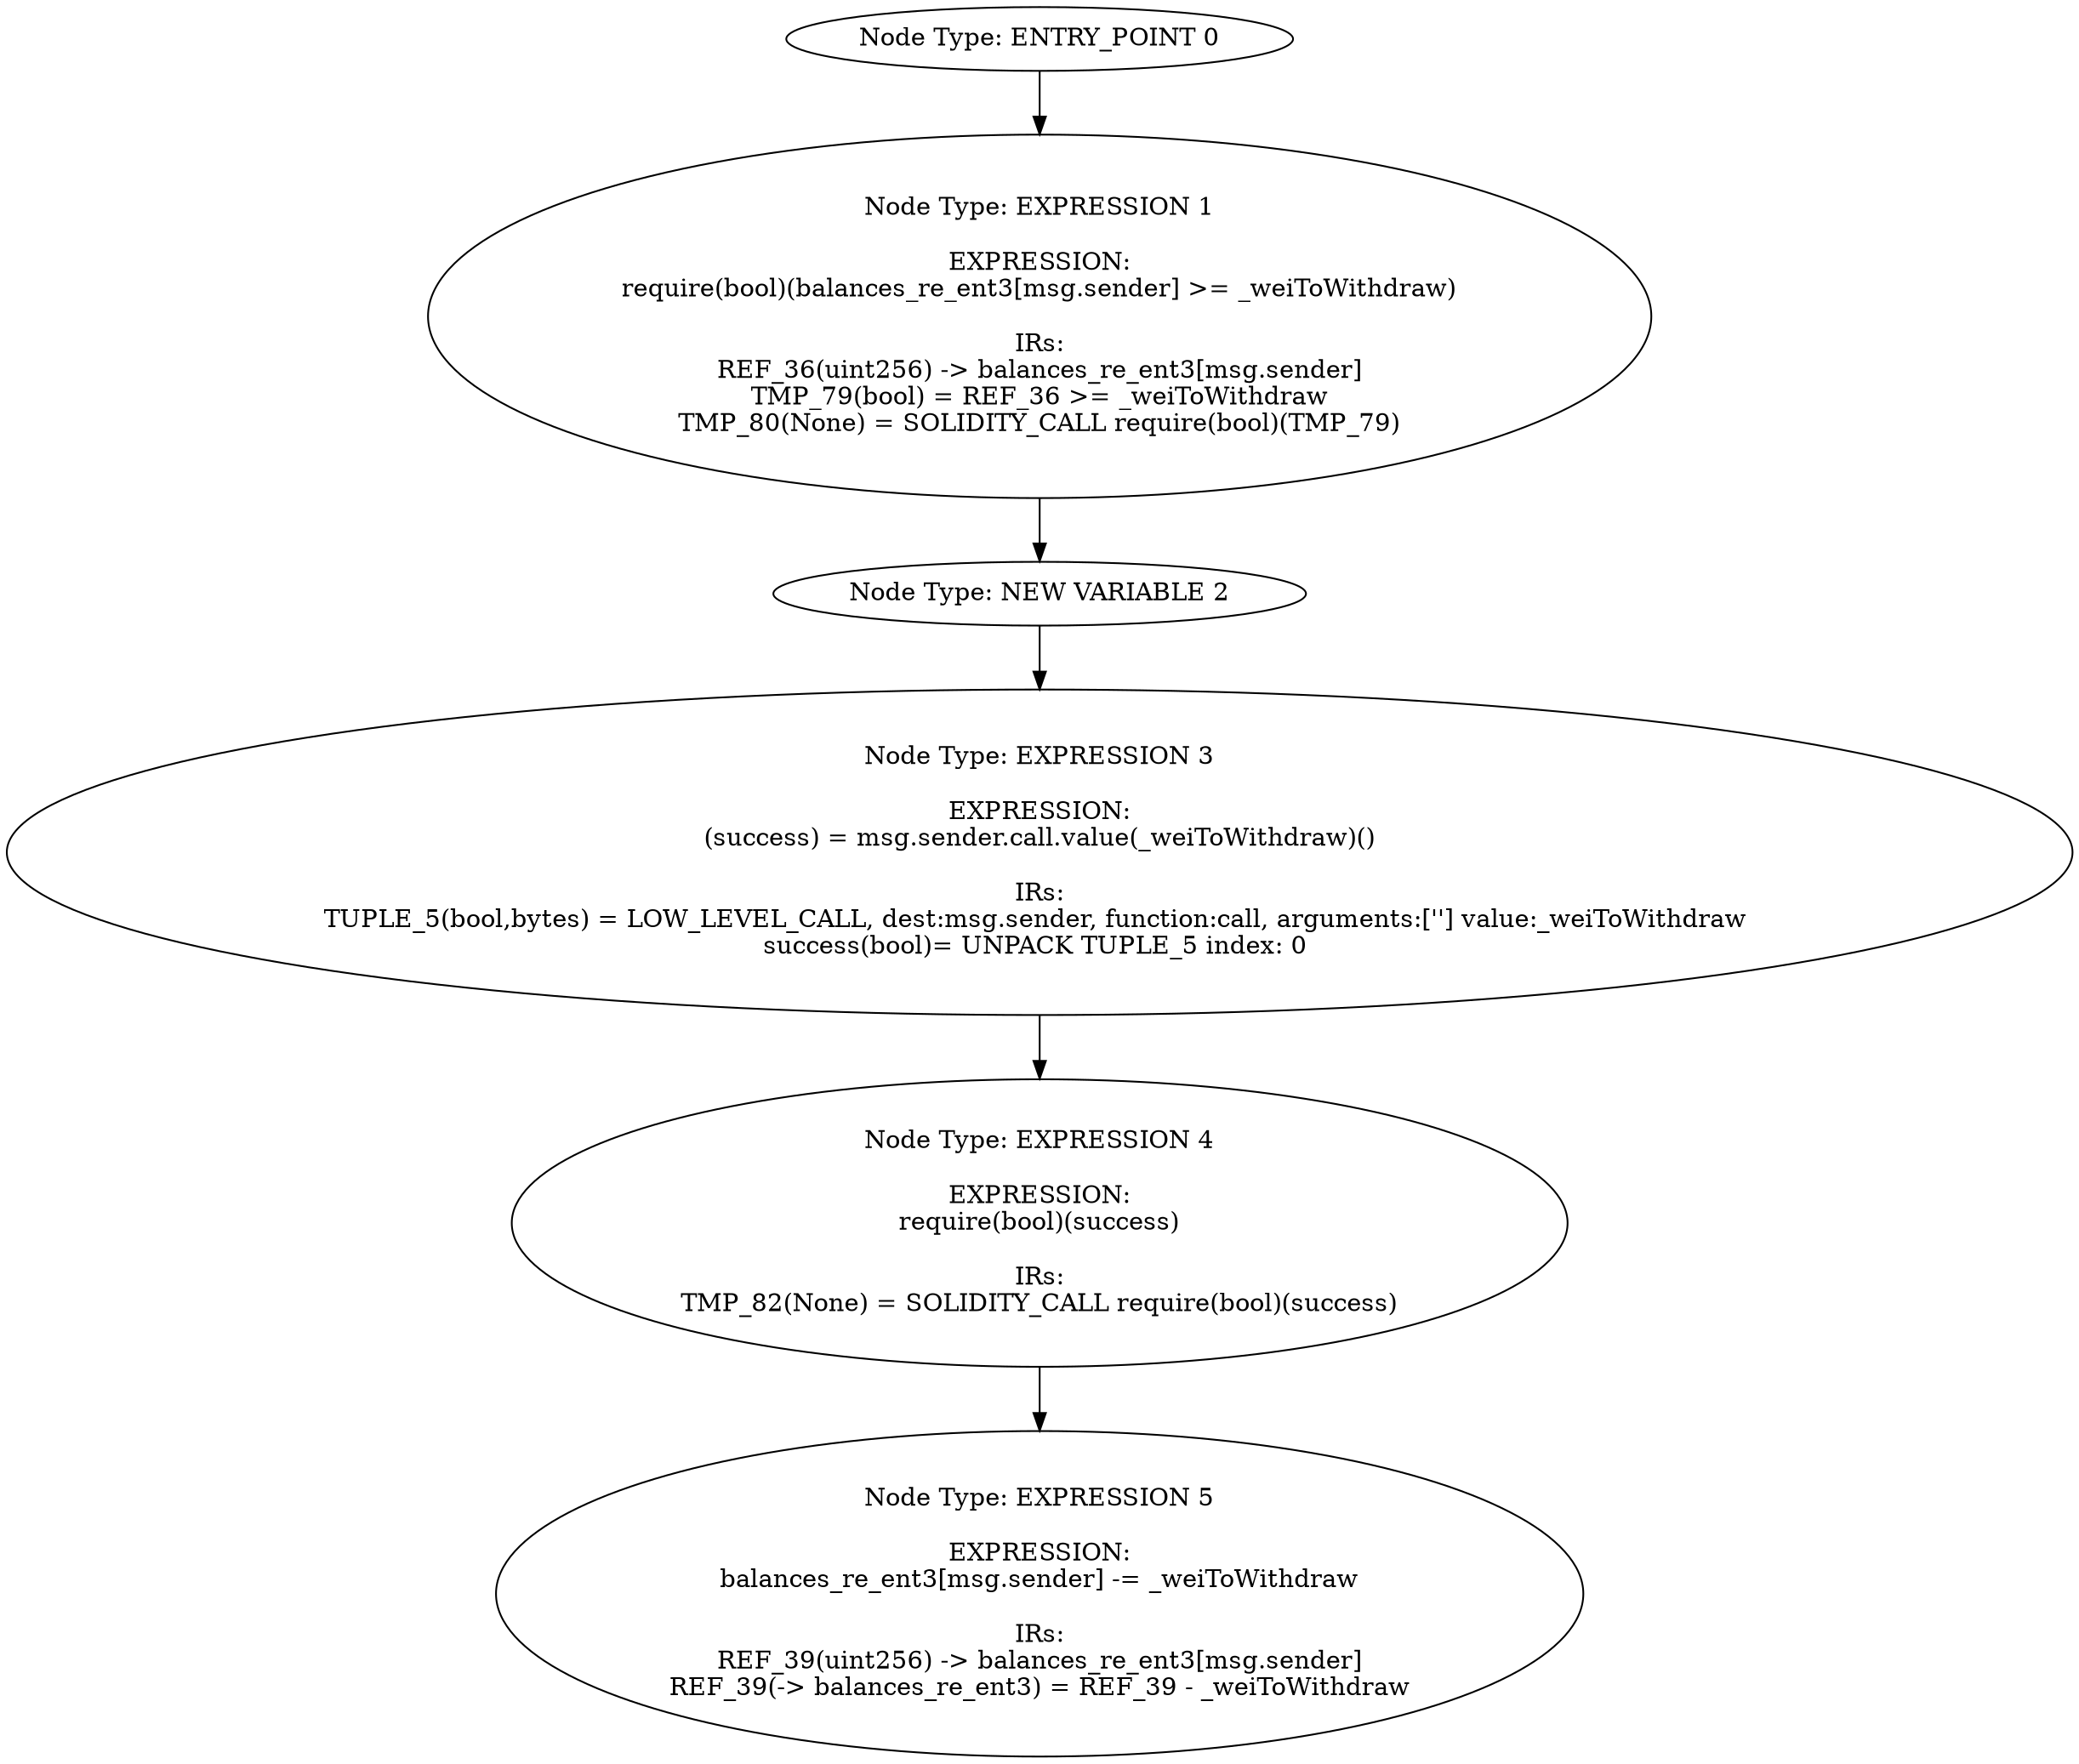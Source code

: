 digraph{
0[label="Node Type: ENTRY_POINT 0
"];
0->1;
1[label="Node Type: EXPRESSION 1

EXPRESSION:
require(bool)(balances_re_ent3[msg.sender] >= _weiToWithdraw)

IRs:
REF_36(uint256) -> balances_re_ent3[msg.sender]
TMP_79(bool) = REF_36 >= _weiToWithdraw
TMP_80(None) = SOLIDITY_CALL require(bool)(TMP_79)"];
1->2;
2[label="Node Type: NEW VARIABLE 2
"];
2->3;
3[label="Node Type: EXPRESSION 3

EXPRESSION:
(success) = msg.sender.call.value(_weiToWithdraw)()

IRs:
TUPLE_5(bool,bytes) = LOW_LEVEL_CALL, dest:msg.sender, function:call, arguments:[''] value:_weiToWithdraw 
success(bool)= UNPACK TUPLE_5 index: 0 "];
3->4;
4[label="Node Type: EXPRESSION 4

EXPRESSION:
require(bool)(success)

IRs:
TMP_82(None) = SOLIDITY_CALL require(bool)(success)"];
4->5;
5[label="Node Type: EXPRESSION 5

EXPRESSION:
balances_re_ent3[msg.sender] -= _weiToWithdraw

IRs:
REF_39(uint256) -> balances_re_ent3[msg.sender]
REF_39(-> balances_re_ent3) = REF_39 - _weiToWithdraw"];
}
